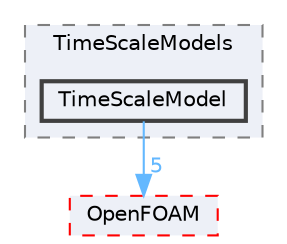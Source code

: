 digraph "src/lagrangian/intermediate/submodels/MPPIC/TimeScaleModels/TimeScaleModel"
{
 // LATEX_PDF_SIZE
  bgcolor="transparent";
  edge [fontname=Helvetica,fontsize=10,labelfontname=Helvetica,labelfontsize=10];
  node [fontname=Helvetica,fontsize=10,shape=box,height=0.2,width=0.4];
  compound=true
  subgraph clusterdir_eb34afd0ce3dd2051d17f60c79db9853 {
    graph [ bgcolor="#edf0f7", pencolor="grey50", label="TimeScaleModels", fontname=Helvetica,fontsize=10 style="filled,dashed", URL="dir_eb34afd0ce3dd2051d17f60c79db9853.html",tooltip=""]
  dir_60d0005af56f41223ba0e7ef131a26c6 [label="TimeScaleModel", fillcolor="#edf0f7", color="grey25", style="filled,bold", URL="dir_60d0005af56f41223ba0e7ef131a26c6.html",tooltip=""];
  }
  dir_c5473ff19b20e6ec4dfe5c310b3778a8 [label="OpenFOAM", fillcolor="#edf0f7", color="red", style="filled,dashed", URL="dir_c5473ff19b20e6ec4dfe5c310b3778a8.html",tooltip=""];
  dir_60d0005af56f41223ba0e7ef131a26c6->dir_c5473ff19b20e6ec4dfe5c310b3778a8 [headlabel="5", labeldistance=1.5 headhref="dir_004042_002695.html" href="dir_004042_002695.html" color="steelblue1" fontcolor="steelblue1"];
}
